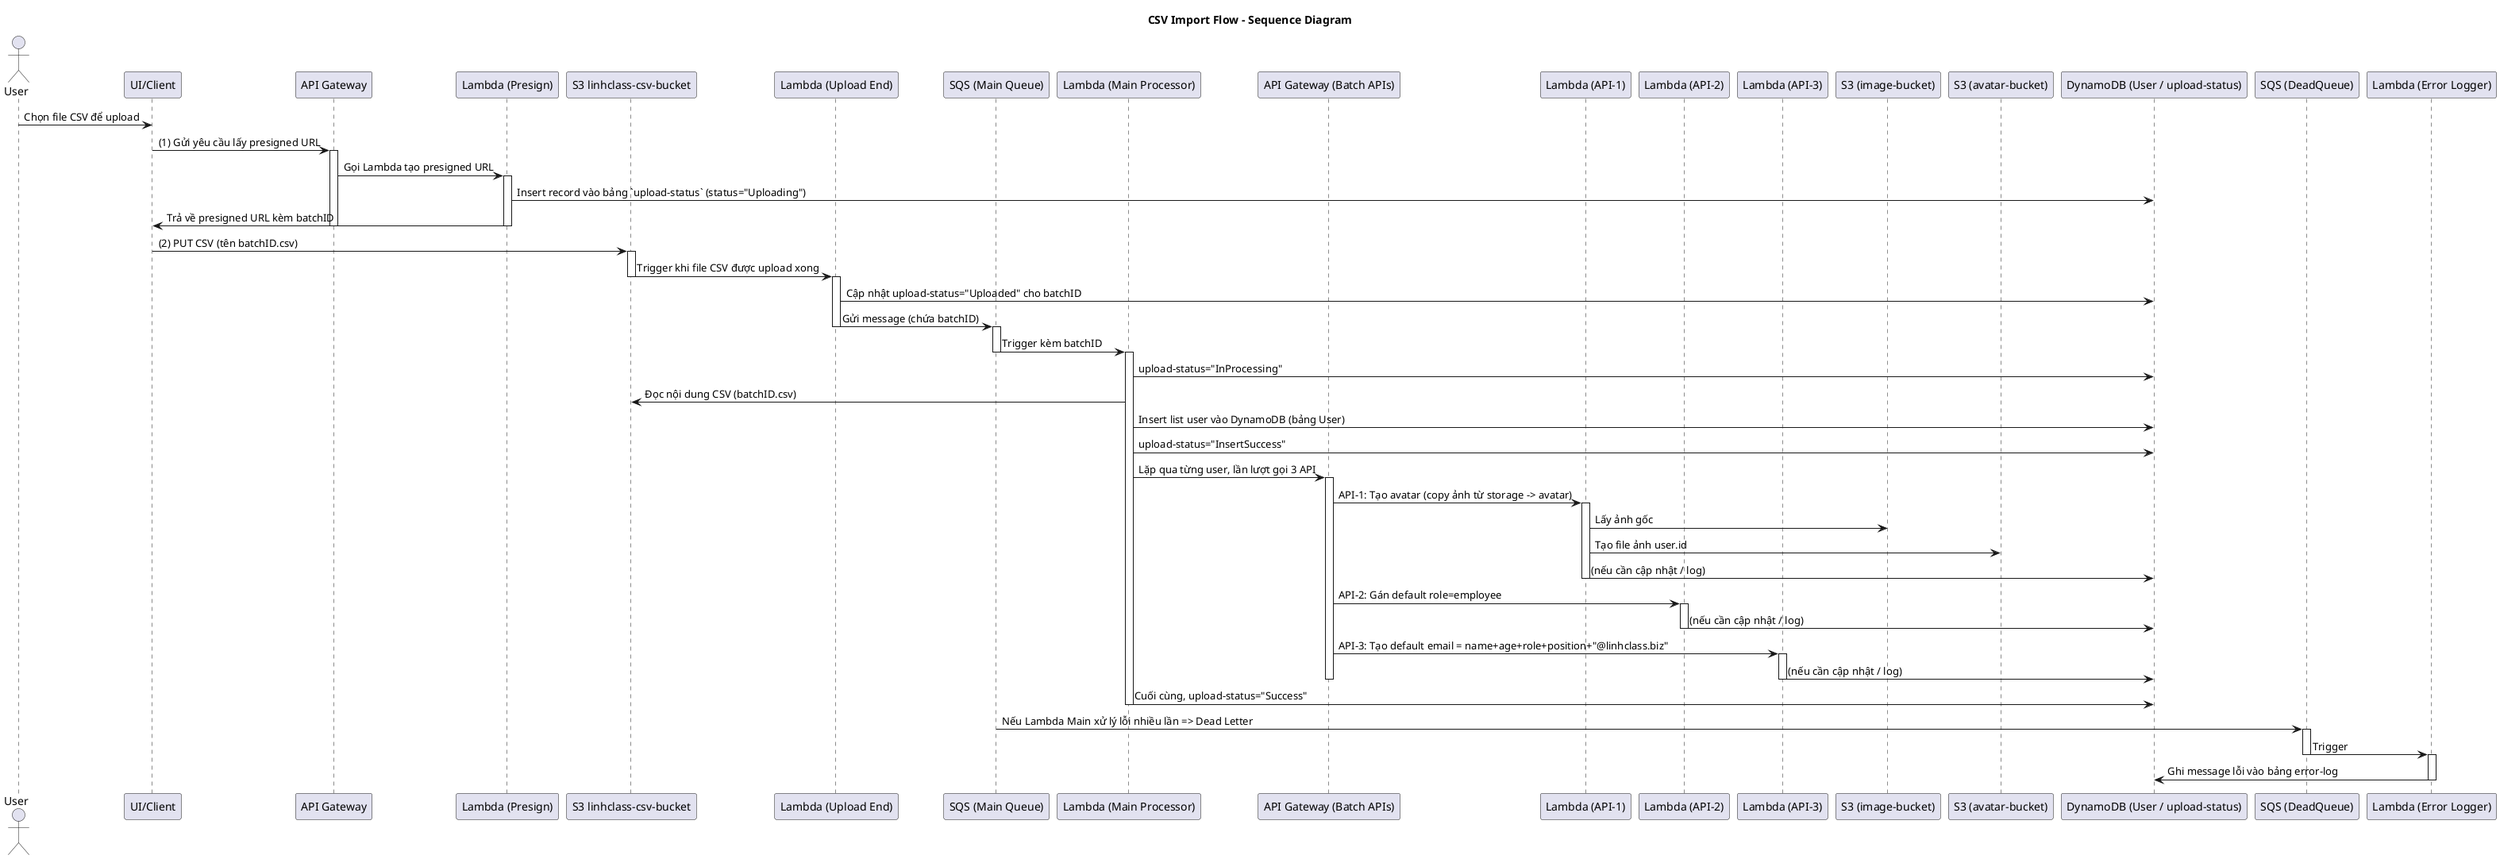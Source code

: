 @startuml
title CSV Import Flow - Sequence Diagram

actor User as user
participant "UI/Client" as client
participant "API Gateway" as api
participant "Lambda (Presign)" as lambdaPre
participant "S3 linhclass-csv-bucket" as s3
participant "Lambda (Upload End)" as lambdaUpload
participant "SQS (Main Queue)" as mainQueue
participant "Lambda (Main Processor)" as lambdaMain
participant "API Gateway (Batch APIs)" as batchApi
participant "Lambda (API-1)" as lambda1
participant "Lambda (API-2)" as lambda2
participant "Lambda (API-3)" as lambda3
participant "S3 (image-bucket)" as storage
participant "S3 (avatar-bucket)" as avatar
participant "DynamoDB (User / upload-status)" as db
participant "SQS (DeadQueue)" as deadQueue
participant "Lambda (Error Logger)" as lambdaErr

'--- BẮT ĐẦU QUÁ TRÌNH UPLOAD CSV ---
user -> client: Chọn file CSV để upload
client -> api: (1) Gửi yêu cầu lấy presigned URL
activate api
api -> lambdaPre: Gọi Lambda tạo presigned URL
activate lambdaPre
lambdaPre -> db: Insert record vào bảng `upload-status` (status="Uploading")
lambdaPre -> client: Trả về presigned URL kèm batchID
deactivate lambdaPre
deactivate api

'--- CLIENT UPLOAD FILE TỚI S3 QUA PRESIGNED URL ---
client -> s3: (2) PUT CSV (tên batchID.csv)
activate s3
s3 -> lambdaUpload: Trigger khi file CSV được upload xong
deactivate s3

'--- LAMBDA KHI UPLOAD S3 XONG ---
activate lambdaUpload
lambdaUpload -> db: Cập nhật upload-status="Uploaded" cho batchID
lambdaUpload -> mainQueue: Gửi message (chứa batchID)
deactivate lambdaUpload

'--- SQS MAIN QUEUE GỌI LAMBDA CHÍNH XỬ LÝ CSV ---
activate mainQueue
mainQueue -> lambdaMain: Trigger kèm batchID
deactivate mainQueue

activate lambdaMain
lambdaMain -> db: upload-status="InProcessing"
lambdaMain -> s3: Đọc nội dung CSV (batchID.csv)
lambdaMain -> db: Insert list user vào DynamoDB (bảng User)
lambdaMain -> db: upload-status="InsertSuccess"

'--- GỌI 3 API LIÊN TIẾP (API-1, API-2, API-3) ---
lambdaMain -> batchApi: Lặp qua từng user, lần lượt gọi 3 API
activate batchApi

'--- API-1 ---
batchApi -> lambda1: API-1: Tạo avatar (copy ảnh từ storage -> avatar)
activate lambda1
lambda1 -> storage: Lấy ảnh gốc
lambda1 -> avatar: Tạo file ảnh user.id
lambda1 -> db: (nếu cần cập nhật / log)
deactivate lambda1

'--- API-2 ---
batchApi -> lambda2: API-2: Gán default role=employee
activate lambda2
lambda2 -> db: (nếu cần cập nhật / log)
deactivate lambda2

'--- API-3 ---
batchApi -> lambda3: API-3: Tạo default email = name+age+role+position+"@linhclass.biz"
activate lambda3
lambda3 -> db: (nếu cần cập nhật / log)
deactivate lambda3

deactivate batchApi

lambdaMain -> db: Cuối cùng, upload-status="Success"
deactivate lambdaMain

'--- XỬ LÝ LỖI / DEAD QUEUE ---
mainQueue -> deadQueue: Nếu Lambda Main xử lý lỗi nhiều lần => Dead Letter
activate deadQueue
deadQueue -> lambdaErr: Trigger
deactivate deadQueue

activate lambdaErr
lambdaErr -> db: Ghi message lỗi vào bảng error-log
deactivate lambdaErr
@enduml